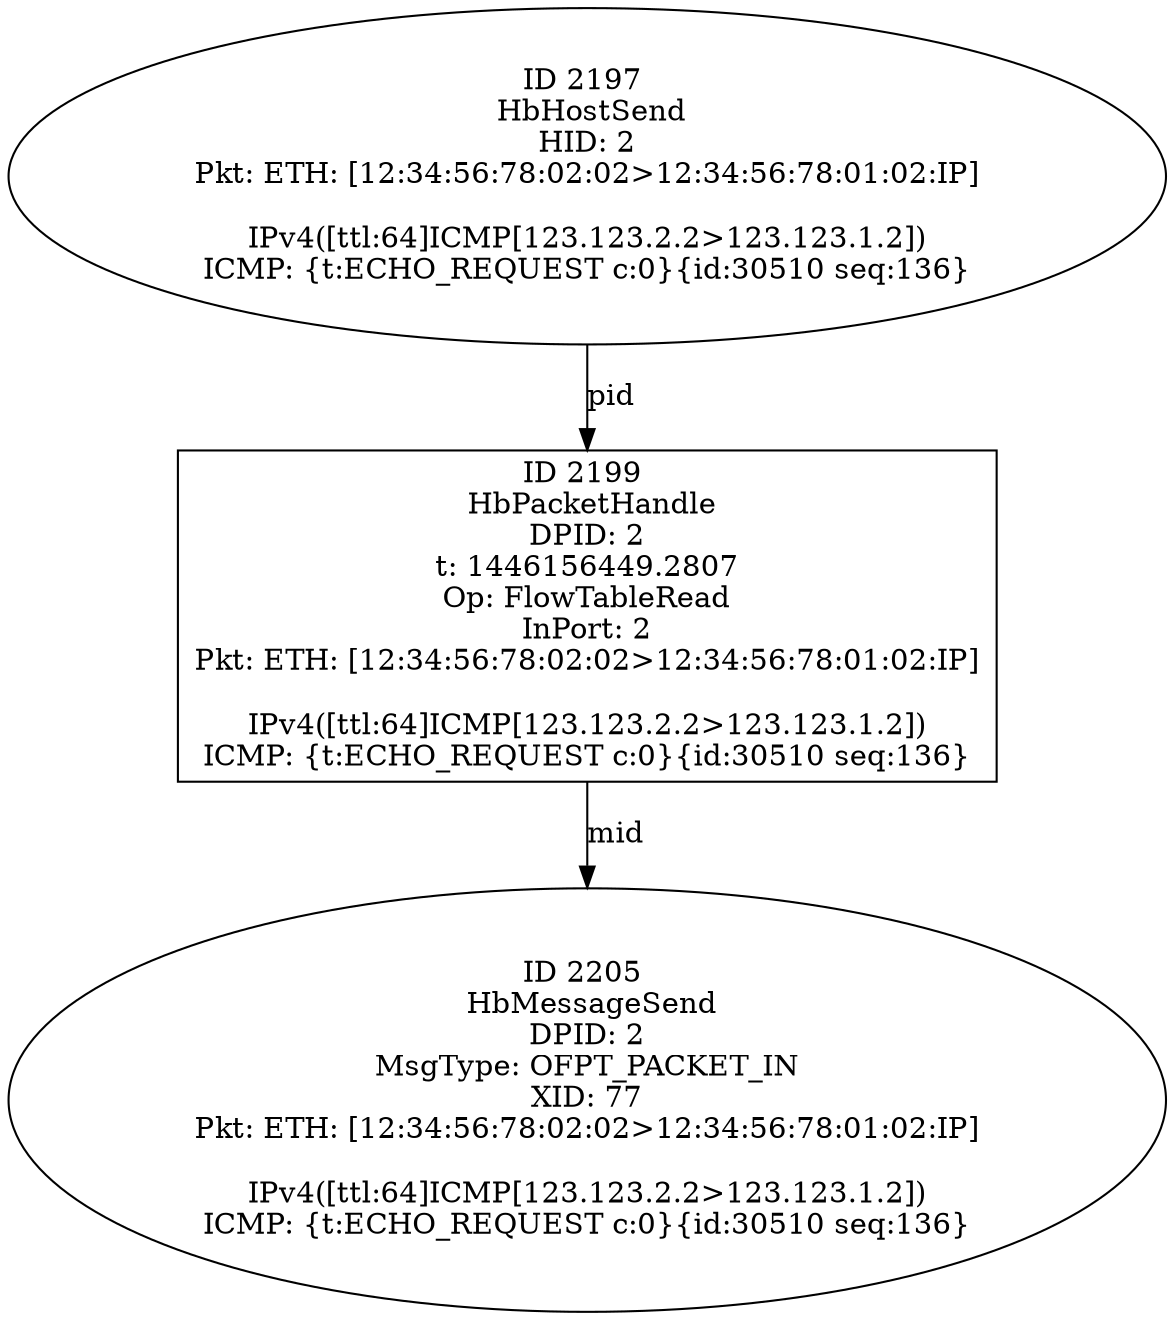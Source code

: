strict digraph G {
2199 [shape=box, event=<hb_events.HbPacketHandle object at 0x10f0bedd0>, label="ID 2199 
 HbPacketHandle
DPID: 2
t: 1446156449.2807
Op: FlowTableRead
InPort: 2
Pkt: ETH: [12:34:56:78:02:02>12:34:56:78:01:02:IP]

IPv4([ttl:64]ICMP[123.123.2.2>123.123.1.2])
ICMP: {t:ECHO_REQUEST c:0}{id:30510 seq:136}"];
2205 [shape=oval, event=<hb_events.HbMessageSend object at 0x10f0c45d0>, label="ID 2205 
 HbMessageSend
DPID: 2
MsgType: OFPT_PACKET_IN
XID: 77
Pkt: ETH: [12:34:56:78:02:02>12:34:56:78:01:02:IP]

IPv4([ttl:64]ICMP[123.123.2.2>123.123.1.2])
ICMP: {t:ECHO_REQUEST c:0}{id:30510 seq:136}"];
2197 [shape=oval, event=<hb_events.HbHostSend object at 0x10f0be650>, label="ID 2197 
 HbHostSend
HID: 2
Pkt: ETH: [12:34:56:78:02:02>12:34:56:78:01:02:IP]

IPv4([ttl:64]ICMP[123.123.2.2>123.123.1.2])
ICMP: {t:ECHO_REQUEST c:0}{id:30510 seq:136}"];
2197 -> 2199  [rel=pid, label=pid];
2199 -> 2205  [rel=mid, label=mid];
}
